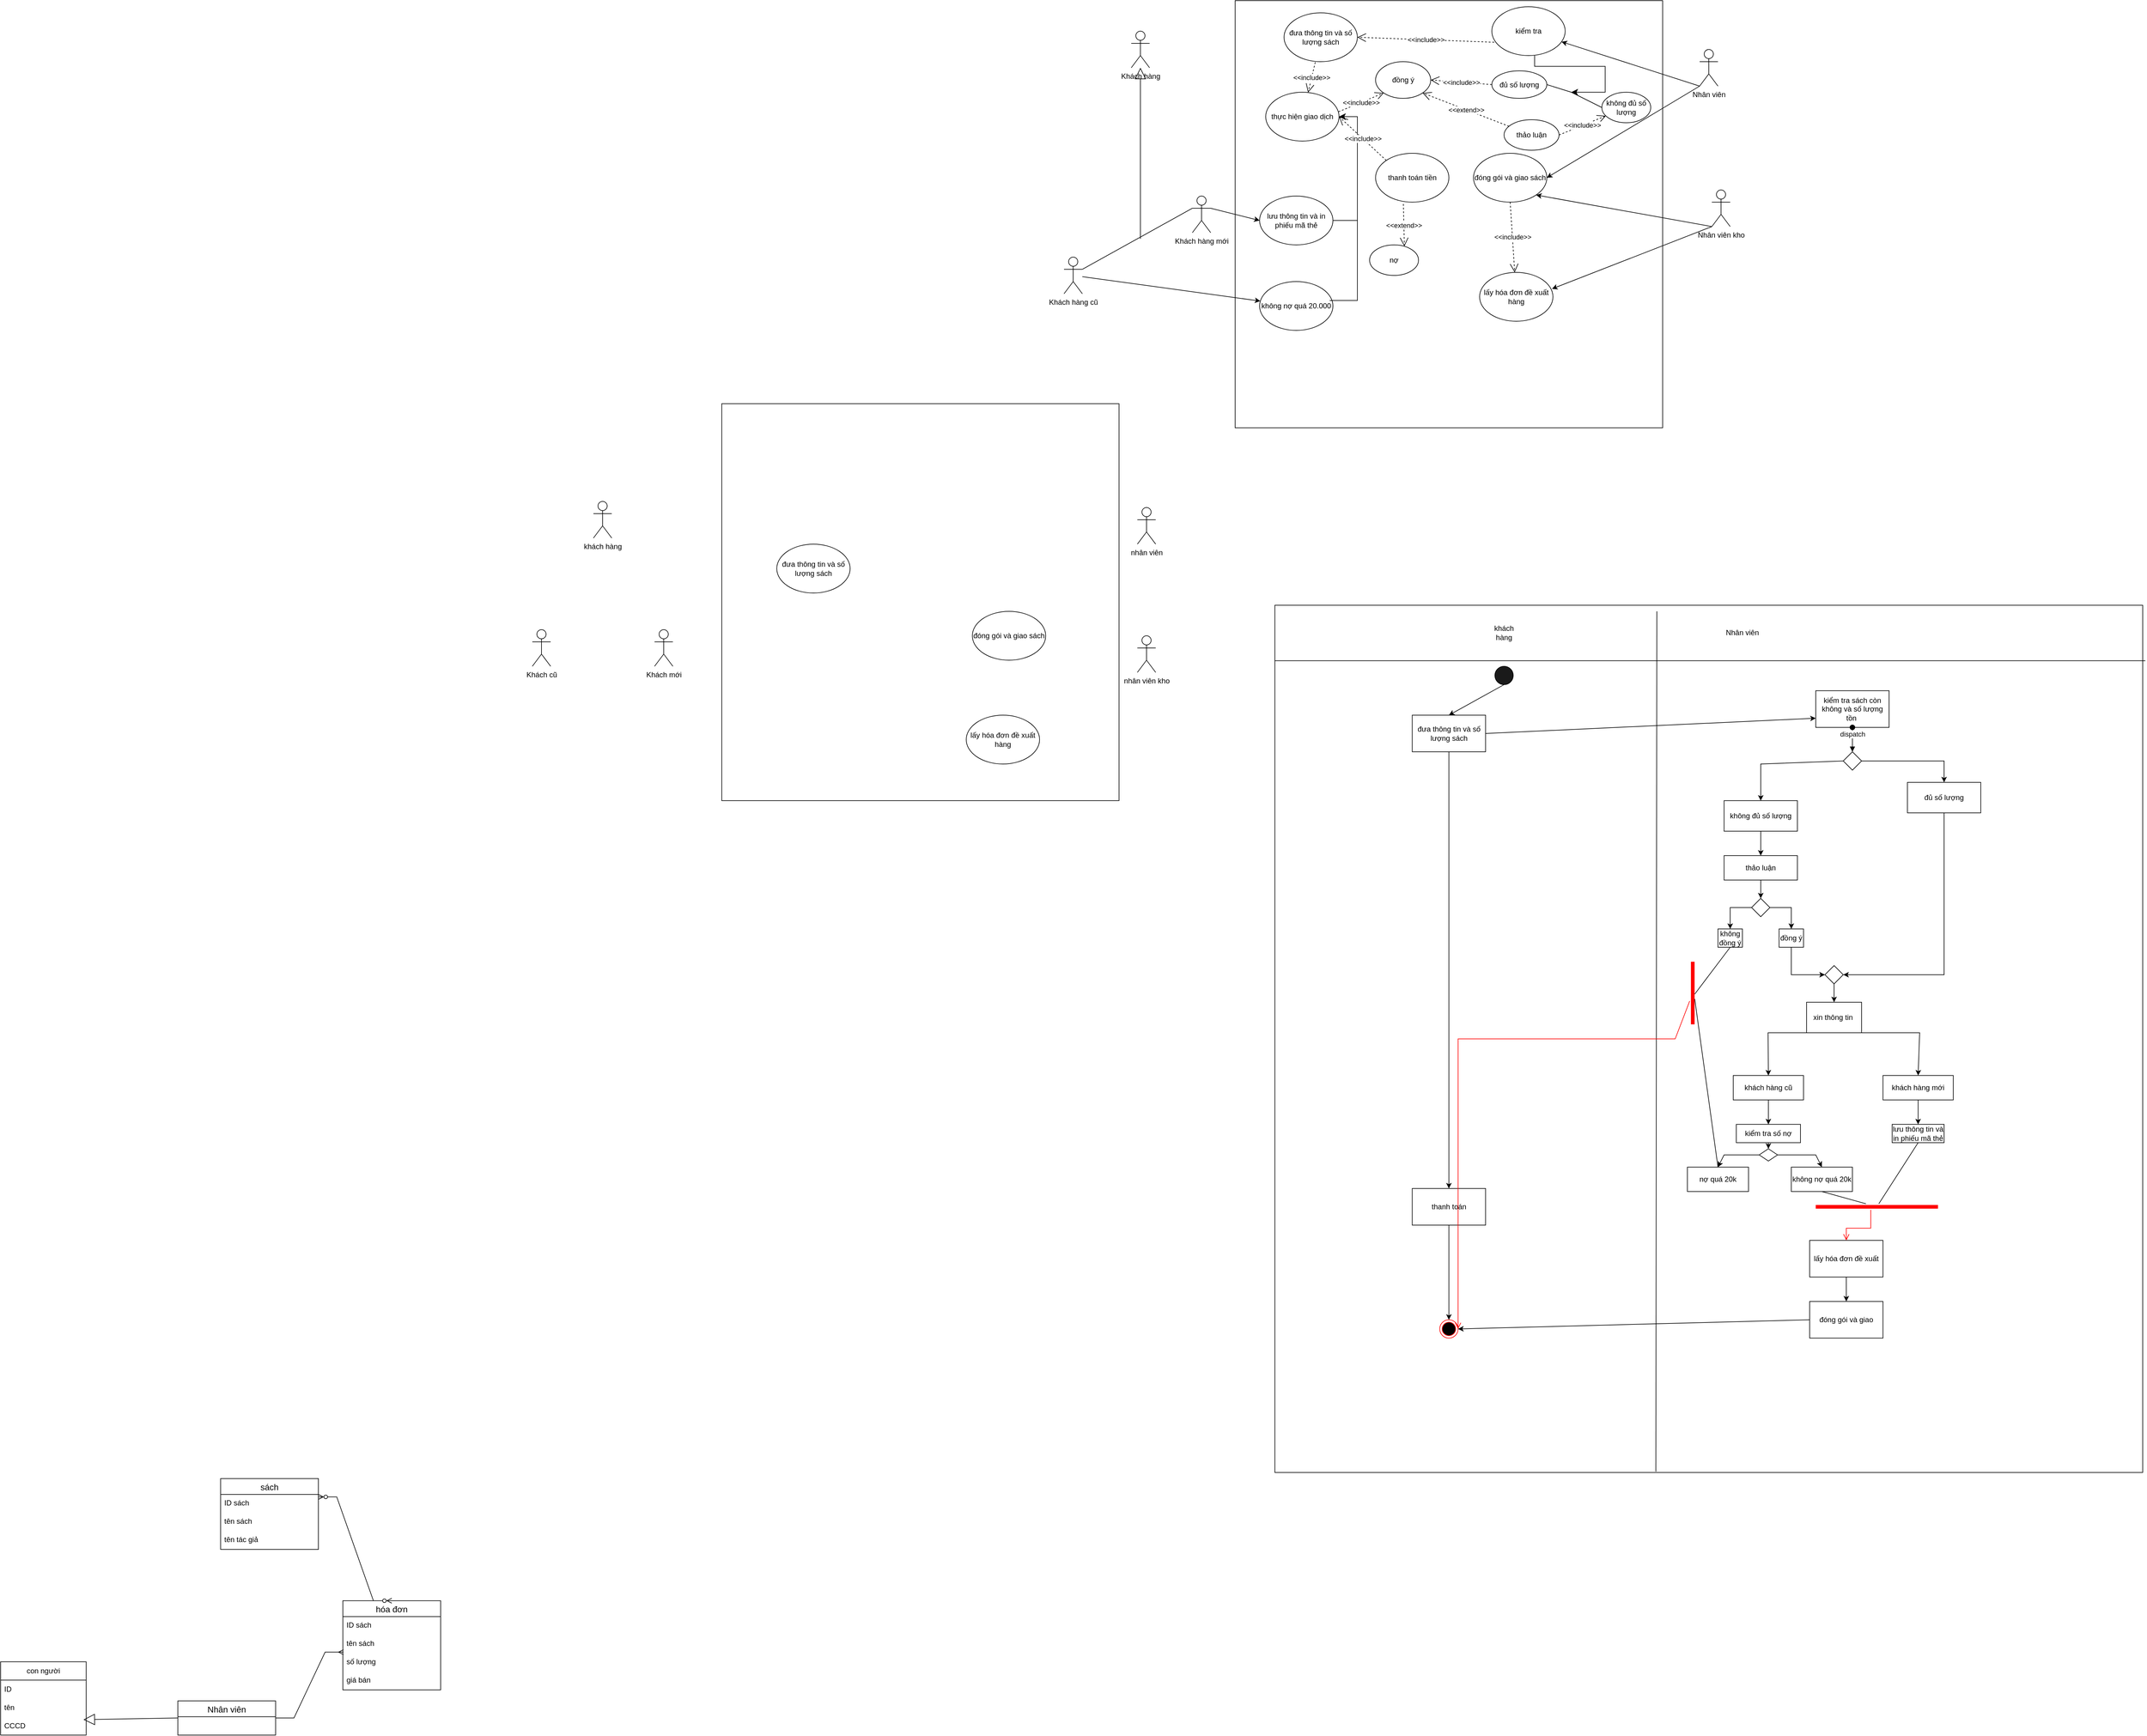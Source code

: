 <mxfile version="27.1.5">
  <diagram name="Trang-1" id="LIb_oVG3lT8wTGqV2CGo">
    <mxGraphModel dx="4526" dy="661" grid="1" gridSize="10" guides="1" tooltips="1" connect="1" arrows="1" fold="1" page="1" pageScale="1" pageWidth="3300" pageHeight="4681" background="#ffffff" math="0" shadow="0">
      <root>
        <mxCell id="0" />
        <mxCell id="1" parent="0" />
        <mxCell id="5KPzw_7P5-F7joMdAQui-58" value="" style="whiteSpace=wrap;html=1;aspect=fixed;" vertex="1" parent="1">
          <mxGeometry x="-770" y="760" width="650" height="650" as="geometry" />
        </mxCell>
        <mxCell id="5KPzw_7P5-F7joMdAQui-15" value="" style="whiteSpace=wrap;html=1;aspect=fixed;" vertex="1" parent="1">
          <mxGeometry x="70" y="100" width="699.5" height="699.5" as="geometry" />
        </mxCell>
        <mxCell id="5KPzw_7P5-F7joMdAQui-1" value="Khách hàng&lt;div&gt;&lt;br&gt;&lt;/div&gt;" style="shape=umlActor;verticalLabelPosition=bottom;verticalAlign=top;html=1;outlineConnect=0;" vertex="1" parent="1">
          <mxGeometry x="-100" y="150" width="30" height="60" as="geometry" />
        </mxCell>
        <mxCell id="5KPzw_7P5-F7joMdAQui-2" value="Nhân viên" style="shape=umlActor;verticalLabelPosition=bottom;verticalAlign=top;html=1;outlineConnect=0;" vertex="1" parent="1">
          <mxGeometry x="830" y="180" width="30" height="60" as="geometry" />
        </mxCell>
        <mxCell id="5KPzw_7P5-F7joMdAQui-3" value="Nhân viên kho" style="shape=umlActor;verticalLabelPosition=bottom;verticalAlign=top;html=1;outlineConnect=0;" vertex="1" parent="1">
          <mxGeometry x="850" y="410" width="30" height="60" as="geometry" />
        </mxCell>
        <mxCell id="5KPzw_7P5-F7joMdAQui-4" value="lấy hóa đơn đề xuất hàng" style="ellipse;whiteSpace=wrap;html=1;" vertex="1" parent="1">
          <mxGeometry x="470" y="545" width="120" height="80" as="geometry" />
        </mxCell>
        <mxCell id="5KPzw_7P5-F7joMdAQui-5" value="đóng gói và giao sách" style="ellipse;whiteSpace=wrap;html=1;" vertex="1" parent="1">
          <mxGeometry x="460" y="350" width="120" height="80" as="geometry" />
        </mxCell>
        <mxCell id="5KPzw_7P5-F7joMdAQui-6" value="đưa thông tin và số lượng sách" style="ellipse;whiteSpace=wrap;html=1;" vertex="1" parent="1">
          <mxGeometry x="150" y="120" width="120" height="80" as="geometry" />
        </mxCell>
        <mxCell id="5KPzw_7P5-F7joMdAQui-7" value="kiểm tra" style="ellipse;whiteSpace=wrap;html=1;" vertex="1" parent="1">
          <mxGeometry x="490" y="110" width="120" height="80" as="geometry" />
        </mxCell>
        <mxCell id="5KPzw_7P5-F7joMdAQui-8" value="Khách hàng cũ" style="shape=umlActor;verticalLabelPosition=bottom;verticalAlign=top;html=1;outlineConnect=0;" vertex="1" parent="1">
          <mxGeometry x="-210" y="520" width="30" height="60" as="geometry" />
        </mxCell>
        <mxCell id="5KPzw_7P5-F7joMdAQui-9" value="Khách hàng mới" style="shape=umlActor;verticalLabelPosition=bottom;verticalAlign=top;html=1;outlineConnect=0;" vertex="1" parent="1">
          <mxGeometry y="420" width="30" height="60" as="geometry" />
        </mxCell>
        <mxCell id="5KPzw_7P5-F7joMdAQui-21" value="" style="endArrow=classic;html=1;rounded=0;exitX=0;exitY=1;exitDx=0;exitDy=0;exitPerimeter=0;" edge="1" parent="1" source="5KPzw_7P5-F7joMdAQui-2" target="5KPzw_7P5-F7joMdAQui-7">
          <mxGeometry width="50" height="50" relative="1" as="geometry">
            <mxPoint x="390" y="350" as="sourcePoint" />
            <mxPoint x="440" y="300" as="targetPoint" />
          </mxGeometry>
        </mxCell>
        <mxCell id="5KPzw_7P5-F7joMdAQui-27" value="thảo luận" style="ellipse;whiteSpace=wrap;html=1;" vertex="1" parent="1">
          <mxGeometry x="510" y="295" width="90" height="50" as="geometry" />
        </mxCell>
        <mxCell id="5KPzw_7P5-F7joMdAQui-28" value="" style="endArrow=block;endSize=16;endFill=0;html=1;rounded=0;" edge="1" parent="1" target="5KPzw_7P5-F7joMdAQui-1">
          <mxGeometry x="0.005" width="160" relative="1" as="geometry">
            <mxPoint x="-85" y="490" as="sourcePoint" />
            <mxPoint x="-52.818" y="230" as="targetPoint" />
            <Array as="points" />
            <mxPoint as="offset" />
          </mxGeometry>
        </mxCell>
        <mxCell id="5KPzw_7P5-F7joMdAQui-29" value="" style="endArrow=none;html=1;rounded=0;entryX=0;entryY=0.333;entryDx=0;entryDy=0;entryPerimeter=0;exitX=1;exitY=0.333;exitDx=0;exitDy=0;exitPerimeter=0;" edge="1" parent="1" source="5KPzw_7P5-F7joMdAQui-8" target="5KPzw_7P5-F7joMdAQui-9">
          <mxGeometry width="50" height="50" relative="1" as="geometry">
            <mxPoint x="-110" y="449.5" as="sourcePoint" />
            <mxPoint x="-30" y="449.5" as="targetPoint" />
          </mxGeometry>
        </mxCell>
        <mxCell id="5KPzw_7P5-F7joMdAQui-31" value="&amp;lt;&amp;lt;include&amp;gt;&amp;gt;" style="endArrow=open;endSize=12;dashed=1;html=1;rounded=0;entryX=1;entryY=0.5;entryDx=0;entryDy=0;exitX=0.032;exitY=0.727;exitDx=0;exitDy=0;exitPerimeter=0;" edge="1" parent="1" source="5KPzw_7P5-F7joMdAQui-7" target="5KPzw_7P5-F7joMdAQui-6">
          <mxGeometry width="160" relative="1" as="geometry">
            <mxPoint x="330" y="360" as="sourcePoint" />
            <mxPoint x="490" y="360" as="targetPoint" />
          </mxGeometry>
        </mxCell>
        <mxCell id="5KPzw_7P5-F7joMdAQui-32" value="không nợ quá 20.000" style="ellipse;whiteSpace=wrap;html=1;" vertex="1" parent="1">
          <mxGeometry x="110" y="560" width="120" height="80" as="geometry" />
        </mxCell>
        <mxCell id="5KPzw_7P5-F7joMdAQui-33" value="thanh toán tiền" style="ellipse;whiteSpace=wrap;html=1;" vertex="1" parent="1">
          <mxGeometry x="299.75" y="350" width="120" height="80" as="geometry" />
        </mxCell>
        <mxCell id="5KPzw_7P5-F7joMdAQui-34" value="" style="endArrow=classic;html=1;rounded=0;entryX=0.987;entryY=0.337;entryDx=0;entryDy=0;entryPerimeter=0;exitX=0;exitY=1;exitDx=0;exitDy=0;exitPerimeter=0;" edge="1" parent="1" source="5KPzw_7P5-F7joMdAQui-3" target="5KPzw_7P5-F7joMdAQui-4">
          <mxGeometry width="50" height="50" relative="1" as="geometry">
            <mxPoint x="720" y="460" as="sourcePoint" />
            <mxPoint x="390" y="310" as="targetPoint" />
          </mxGeometry>
        </mxCell>
        <mxCell id="5KPzw_7P5-F7joMdAQui-35" value="&amp;lt;&amp;lt;include&amp;gt;&amp;gt;" style="endArrow=open;endSize=12;dashed=1;html=1;rounded=0;exitX=0.5;exitY=1;exitDx=0;exitDy=0;" edge="1" parent="1" source="5KPzw_7P5-F7joMdAQui-5" target="5KPzw_7P5-F7joMdAQui-4">
          <mxGeometry width="160" relative="1" as="geometry">
            <mxPoint x="290" y="340" as="sourcePoint" />
            <mxPoint x="450" y="340" as="targetPoint" />
          </mxGeometry>
        </mxCell>
        <mxCell id="5KPzw_7P5-F7joMdAQui-36" value="" style="endArrow=classic;html=1;rounded=0;entryX=1;entryY=0.5;entryDx=0;entryDy=0;exitX=0;exitY=1;exitDx=0;exitDy=0;exitPerimeter=0;" edge="1" parent="1" source="5KPzw_7P5-F7joMdAQui-2" target="5KPzw_7P5-F7joMdAQui-5">
          <mxGeometry width="50" height="50" relative="1" as="geometry">
            <mxPoint x="340" y="360" as="sourcePoint" />
            <mxPoint x="390" y="310" as="targetPoint" />
          </mxGeometry>
        </mxCell>
        <mxCell id="5KPzw_7P5-F7joMdAQui-37" value="" style="endArrow=classic;html=1;rounded=0;exitX=0;exitY=1;exitDx=0;exitDy=0;exitPerimeter=0;entryX=1;entryY=1;entryDx=0;entryDy=0;" edge="1" parent="1" source="5KPzw_7P5-F7joMdAQui-3" target="5KPzw_7P5-F7joMdAQui-5">
          <mxGeometry width="50" height="50" relative="1" as="geometry">
            <mxPoint x="340" y="360" as="sourcePoint" />
            <mxPoint x="390" y="310" as="targetPoint" />
          </mxGeometry>
        </mxCell>
        <mxCell id="5KPzw_7P5-F7joMdAQui-41" value="" style="endArrow=classic;html=1;rounded=0;" edge="1" parent="1" source="5KPzw_7P5-F7joMdAQui-8" target="5KPzw_7P5-F7joMdAQui-32">
          <mxGeometry width="50" height="50" relative="1" as="geometry">
            <mxPoint x="340" y="440" as="sourcePoint" />
            <mxPoint x="390" y="390" as="targetPoint" />
          </mxGeometry>
        </mxCell>
        <mxCell id="5KPzw_7P5-F7joMdAQui-42" value="lưu thông tin và in phiếu mã thẻ" style="ellipse;whiteSpace=wrap;html=1;" vertex="1" parent="1">
          <mxGeometry x="110" y="420" width="120" height="80" as="geometry" />
        </mxCell>
        <mxCell id="5KPzw_7P5-F7joMdAQui-43" value="" style="endArrow=classic;html=1;rounded=0;exitX=1;exitY=0.333;exitDx=0;exitDy=0;exitPerimeter=0;entryX=0;entryY=0.5;entryDx=0;entryDy=0;" edge="1" parent="1" source="5KPzw_7P5-F7joMdAQui-9" target="5KPzw_7P5-F7joMdAQui-42">
          <mxGeometry width="50" height="50" relative="1" as="geometry">
            <mxPoint x="340" y="440" as="sourcePoint" />
            <mxPoint x="390" y="390" as="targetPoint" />
          </mxGeometry>
        </mxCell>
        <mxCell id="5KPzw_7P5-F7joMdAQui-44" value="thực hiện giao dịch" style="ellipse;whiteSpace=wrap;html=1;" vertex="1" parent="1">
          <mxGeometry x="120" y="250" width="120" height="80" as="geometry" />
        </mxCell>
        <mxCell id="5KPzw_7P5-F7joMdAQui-47" value="" style="edgeStyle=segmentEdgeStyle;endArrow=classic;html=1;curved=0;rounded=0;endSize=8;startSize=8;sourcePerimeterSpacing=0;targetPerimeterSpacing=0;entryX=1;entryY=0.5;entryDx=0;entryDy=0;exitX=0.956;exitY=0.388;exitDx=0;exitDy=0;exitPerimeter=0;" edge="1" parent="1" source="5KPzw_7P5-F7joMdAQui-32" target="5KPzw_7P5-F7joMdAQui-44">
          <mxGeometry width="100" relative="1" as="geometry">
            <mxPoint x="320" y="240" as="sourcePoint" />
            <mxPoint x="420" y="280" as="targetPoint" />
            <Array as="points">
              <mxPoint x="270" y="591" />
              <mxPoint x="270" y="290" />
            </Array>
          </mxGeometry>
        </mxCell>
        <mxCell id="5KPzw_7P5-F7joMdAQui-48" value="" style="endArrow=none;html=1;rounded=0;exitX=1;exitY=0.5;exitDx=0;exitDy=0;" edge="1" parent="1" source="5KPzw_7P5-F7joMdAQui-42">
          <mxGeometry width="50" height="50" relative="1" as="geometry">
            <mxPoint x="340" y="480" as="sourcePoint" />
            <mxPoint x="270" y="460" as="targetPoint" />
          </mxGeometry>
        </mxCell>
        <mxCell id="5KPzw_7P5-F7joMdAQui-49" value="&amp;lt;&amp;lt;include&amp;gt;&amp;gt;" style="endArrow=open;endSize=12;dashed=1;html=1;rounded=0;exitX=0.426;exitY=1.011;exitDx=0;exitDy=0;exitPerimeter=0;" edge="1" parent="1" source="5KPzw_7P5-F7joMdAQui-6" target="5KPzw_7P5-F7joMdAQui-44">
          <mxGeometry width="160" relative="1" as="geometry">
            <mxPoint x="290" y="340" as="sourcePoint" />
            <mxPoint x="450" y="340" as="targetPoint" />
          </mxGeometry>
        </mxCell>
        <mxCell id="5KPzw_7P5-F7joMdAQui-50" value="&amp;lt;&amp;lt;include&amp;gt;&amp;gt;" style="endArrow=open;endSize=12;dashed=1;html=1;rounded=0;exitX=0;exitY=0;exitDx=0;exitDy=0;entryX=1;entryY=0.5;entryDx=0;entryDy=0;" edge="1" parent="1" source="5KPzw_7P5-F7joMdAQui-33" target="5KPzw_7P5-F7joMdAQui-44">
          <mxGeometry width="160" relative="1" as="geometry">
            <mxPoint x="290" y="340" as="sourcePoint" />
            <mxPoint x="450" y="340" as="targetPoint" />
          </mxGeometry>
        </mxCell>
        <mxCell id="5KPzw_7P5-F7joMdAQui-52" value="khách hàng&lt;div&gt;&lt;br&gt;&lt;/div&gt;" style="shape=umlActor;verticalLabelPosition=bottom;verticalAlign=top;html=1;" vertex="1" parent="1">
          <mxGeometry x="-980" y="920" width="30" height="60" as="geometry" />
        </mxCell>
        <mxCell id="5KPzw_7P5-F7joMdAQui-53" value="Khách cũ" style="shape=umlActor;verticalLabelPosition=bottom;verticalAlign=top;html=1;" vertex="1" parent="1">
          <mxGeometry x="-1080" y="1130" width="30" height="60" as="geometry" />
        </mxCell>
        <mxCell id="5KPzw_7P5-F7joMdAQui-54" value="Khách mới" style="shape=umlActor;verticalLabelPosition=bottom;verticalAlign=top;html=1;" vertex="1" parent="1">
          <mxGeometry x="-880" y="1130" width="30" height="60" as="geometry" />
        </mxCell>
        <mxCell id="5KPzw_7P5-F7joMdAQui-56" value="nhân viên&lt;div&gt;&lt;br&gt;&lt;/div&gt;" style="shape=umlActor;verticalLabelPosition=bottom;verticalAlign=top;html=1;" vertex="1" parent="1">
          <mxGeometry x="-90" y="930" width="30" height="60" as="geometry" />
        </mxCell>
        <mxCell id="5KPzw_7P5-F7joMdAQui-57" value="nhân viên kho" style="shape=umlActor;verticalLabelPosition=bottom;verticalAlign=top;html=1;" vertex="1" parent="1">
          <mxGeometry x="-90" y="1140" width="30" height="60" as="geometry" />
        </mxCell>
        <mxCell id="5KPzw_7P5-F7joMdAQui-59" value="lấy hóa đơn đề xuất hàng" style="ellipse;whiteSpace=wrap;html=1;" vertex="1" parent="1">
          <mxGeometry x="-370" y="1270" width="120" height="80" as="geometry" />
        </mxCell>
        <mxCell id="5KPzw_7P5-F7joMdAQui-60" value="đóng gói và giao sách" style="ellipse;whiteSpace=wrap;html=1;" vertex="1" parent="1">
          <mxGeometry x="-360" y="1100" width="120" height="80" as="geometry" />
        </mxCell>
        <mxCell id="5KPzw_7P5-F7joMdAQui-61" value="đưa thông tin và số lượng sách" style="ellipse;whiteSpace=wrap;html=1;" vertex="1" parent="1">
          <mxGeometry x="-680" y="990" width="120" height="80" as="geometry" />
        </mxCell>
        <mxCell id="5KPzw_7P5-F7joMdAQui-62" value="nợ" style="ellipse;whiteSpace=wrap;html=1;" vertex="1" parent="1">
          <mxGeometry x="290" y="500" width="80" height="50" as="geometry" />
        </mxCell>
        <mxCell id="5KPzw_7P5-F7joMdAQui-63" value="&amp;lt;&amp;lt;extend&amp;gt;&amp;gt;" style="endArrow=open;endSize=12;dashed=1;html=1;rounded=0;entryX=0.711;entryY=0.046;entryDx=0;entryDy=0;entryPerimeter=0;exitX=0.379;exitY=1.038;exitDx=0;exitDy=0;exitPerimeter=0;" edge="1" parent="1" source="5KPzw_7P5-F7joMdAQui-33" target="5KPzw_7P5-F7joMdAQui-62">
          <mxGeometry width="160" relative="1" as="geometry">
            <mxPoint x="210" y="470" as="sourcePoint" />
            <mxPoint x="370" y="470" as="targetPoint" />
          </mxGeometry>
        </mxCell>
        <mxCell id="5KPzw_7P5-F7joMdAQui-64" value="không đủ số lượng" style="ellipse;whiteSpace=wrap;html=1;" vertex="1" parent="1">
          <mxGeometry x="670" y="250" width="80" height="50" as="geometry" />
        </mxCell>
        <mxCell id="5KPzw_7P5-F7joMdAQui-65" value="&amp;lt;&amp;lt;include&amp;gt;&amp;gt;" style="endArrow=open;endSize=12;dashed=1;html=1;rounded=0;exitX=1;exitY=0.5;exitDx=0;exitDy=0;" edge="1" parent="1" source="5KPzw_7P5-F7joMdAQui-27" target="5KPzw_7P5-F7joMdAQui-64">
          <mxGeometry width="160" relative="1" as="geometry">
            <mxPoint x="210" y="320" as="sourcePoint" />
            <mxPoint x="370" y="320" as="targetPoint" />
          </mxGeometry>
        </mxCell>
        <mxCell id="5KPzw_7P5-F7joMdAQui-66" value="đủ số lượng" style="ellipse;whiteSpace=wrap;html=1;" vertex="1" parent="1">
          <mxGeometry x="490" y="215" width="90" height="45" as="geometry" />
        </mxCell>
        <mxCell id="5KPzw_7P5-F7joMdAQui-68" value="&amp;lt;&amp;lt;extend&amp;gt;&amp;gt;" style="endArrow=open;endSize=12;dashed=1;html=1;rounded=0;entryX=1;entryY=1;entryDx=0;entryDy=0;" edge="1" parent="1" source="5KPzw_7P5-F7joMdAQui-27" target="5KPzw_7P5-F7joMdAQui-69">
          <mxGeometry width="160" relative="1" as="geometry">
            <mxPoint x="370" y="270" as="sourcePoint" />
            <mxPoint x="365" y="260" as="targetPoint" />
          </mxGeometry>
        </mxCell>
        <mxCell id="5KPzw_7P5-F7joMdAQui-69" value="đồng ý" style="ellipse;whiteSpace=wrap;html=1;" vertex="1" parent="1">
          <mxGeometry x="299.75" y="200" width="90.25" height="60" as="geometry" />
        </mxCell>
        <mxCell id="5KPzw_7P5-F7joMdAQui-70" value="&amp;lt;&amp;lt;include&amp;gt;&amp;gt;" style="endArrow=open;endSize=12;dashed=1;html=1;rounded=0;exitX=0.993;exitY=0.4;exitDx=0;exitDy=0;entryX=0;entryY=1;entryDx=0;entryDy=0;exitPerimeter=0;" edge="1" parent="1" source="5KPzw_7P5-F7joMdAQui-44" target="5KPzw_7P5-F7joMdAQui-69">
          <mxGeometry width="160" relative="1" as="geometry">
            <mxPoint x="370" y="370" as="sourcePoint" />
            <mxPoint x="530" y="370" as="targetPoint" />
          </mxGeometry>
        </mxCell>
        <mxCell id="5KPzw_7P5-F7joMdAQui-71" value="&amp;lt;&amp;lt;include&amp;gt;&amp;gt;" style="endArrow=open;endSize=12;dashed=1;html=1;rounded=0;exitX=0;exitY=0.5;exitDx=0;exitDy=0;entryX=1;entryY=0.5;entryDx=0;entryDy=0;" edge="1" parent="1" source="5KPzw_7P5-F7joMdAQui-66" target="5KPzw_7P5-F7joMdAQui-69">
          <mxGeometry width="160" relative="1" as="geometry">
            <mxPoint x="370" y="320" as="sourcePoint" />
            <mxPoint x="530" y="320" as="targetPoint" />
          </mxGeometry>
        </mxCell>
        <mxCell id="5KPzw_7P5-F7joMdAQui-72" value="" style="edgeStyle=segmentEdgeStyle;endArrow=classic;html=1;curved=0;rounded=0;endSize=8;startSize=8;sourcePerimeterSpacing=0;targetPerimeterSpacing=0;exitX=0.613;exitY=1.03;exitDx=0;exitDy=0;exitPerimeter=0;" edge="1" parent="1">
          <mxGeometry width="100" relative="1" as="geometry">
            <mxPoint x="560.0" y="190.0" as="sourcePoint" />
            <mxPoint x="620" y="250" as="targetPoint" />
            <Array as="points">
              <mxPoint x="560.44" y="207.6" />
              <mxPoint x="675.44" y="207.6" />
            </Array>
          </mxGeometry>
        </mxCell>
        <mxCell id="5KPzw_7P5-F7joMdAQui-73" value="" style="endArrow=none;html=1;rounded=0;entryX=0;entryY=0.5;entryDx=0;entryDy=0;exitX=1;exitY=0.5;exitDx=0;exitDy=0;" edge="1" parent="1" source="5KPzw_7P5-F7joMdAQui-66" target="5KPzw_7P5-F7joMdAQui-64">
          <mxGeometry width="50" height="50" relative="1" as="geometry">
            <mxPoint x="420" y="370" as="sourcePoint" />
            <mxPoint x="470" y="320" as="targetPoint" />
            <Array as="points">
              <mxPoint x="620" y="250" />
            </Array>
          </mxGeometry>
        </mxCell>
        <mxCell id="5KPzw_7P5-F7joMdAQui-75" value="" style="whiteSpace=wrap;html=1;aspect=fixed;" vertex="1" parent="1">
          <mxGeometry x="135" y="1090" width="1420" height="1420" as="geometry" />
        </mxCell>
        <mxCell id="5KPzw_7P5-F7joMdAQui-76" value="" style="endArrow=none;html=1;rounded=0;entryX=1.003;entryY=0.064;entryDx=0;entryDy=0;entryPerimeter=0;exitX=0;exitY=0.064;exitDx=0;exitDy=0;exitPerimeter=0;" edge="1" parent="1" source="5KPzw_7P5-F7joMdAQui-75" target="5KPzw_7P5-F7joMdAQui-75">
          <mxGeometry width="50" height="50" relative="1" as="geometry">
            <mxPoint x="620" y="1450" as="sourcePoint" />
            <mxPoint x="670" y="1400" as="targetPoint" />
          </mxGeometry>
        </mxCell>
        <mxCell id="5KPzw_7P5-F7joMdAQui-77" value="" style="endArrow=none;html=1;rounded=0;entryX=0.5;entryY=0;entryDx=0;entryDy=0;exitX=0.439;exitY=0.999;exitDx=0;exitDy=0;exitPerimeter=0;" edge="1" parent="1" source="5KPzw_7P5-F7joMdAQui-75">
          <mxGeometry width="50" height="50" relative="1" as="geometry">
            <mxPoint x="760" y="2220" as="sourcePoint" />
            <mxPoint x="760" y="1100" as="targetPoint" />
          </mxGeometry>
        </mxCell>
        <mxCell id="5KPzw_7P5-F7joMdAQui-78" value="khách hàng" style="text;html=1;align=center;verticalAlign=middle;whiteSpace=wrap;rounded=0;" vertex="1" parent="1">
          <mxGeometry x="480" y="1120" width="60" height="30" as="geometry" />
        </mxCell>
        <mxCell id="5KPzw_7P5-F7joMdAQui-79" value="Nhân viên" style="text;html=1;align=center;verticalAlign=middle;whiteSpace=wrap;rounded=0;" vertex="1" parent="1">
          <mxGeometry x="870" y="1120" width="60" height="30" as="geometry" />
        </mxCell>
        <mxCell id="5KPzw_7P5-F7joMdAQui-80" value="" style="ellipse;whiteSpace=wrap;html=1;aspect=fixed;fillColor=#1A1A1A;" vertex="1" parent="1">
          <mxGeometry x="495" y="1190" width="30" height="30" as="geometry" />
        </mxCell>
        <mxCell id="5KPzw_7P5-F7joMdAQui-81" value="đưa thông tin và số lượng sách" style="rounded=0;whiteSpace=wrap;html=1;" vertex="1" parent="1">
          <mxGeometry x="359.75" y="1270" width="120" height="60" as="geometry" />
        </mxCell>
        <mxCell id="5KPzw_7P5-F7joMdAQui-82" value="" style="endArrow=classic;html=1;rounded=0;exitX=0.5;exitY=1;exitDx=0;exitDy=0;entryX=0.5;entryY=0;entryDx=0;entryDy=0;" edge="1" parent="1" source="5KPzw_7P5-F7joMdAQui-80" target="5KPzw_7P5-F7joMdAQui-81">
          <mxGeometry width="50" height="50" relative="1" as="geometry">
            <mxPoint x="550" y="1390" as="sourcePoint" />
            <mxPoint x="600" y="1340" as="targetPoint" />
          </mxGeometry>
        </mxCell>
        <mxCell id="5KPzw_7P5-F7joMdAQui-83" value="kiểm tra sách còn không và số lượng tồn&amp;nbsp;" style="rounded=0;whiteSpace=wrap;html=1;" vertex="1" parent="1">
          <mxGeometry x="1020" y="1230" width="120" height="60" as="geometry" />
        </mxCell>
        <mxCell id="5KPzw_7P5-F7joMdAQui-84" value="không đủ số lượng" style="rounded=0;whiteSpace=wrap;html=1;" vertex="1" parent="1">
          <mxGeometry x="870" y="1410" width="120" height="50" as="geometry" />
        </mxCell>
        <mxCell id="5KPzw_7P5-F7joMdAQui-86" value="dispatch" style="html=1;verticalAlign=bottom;startArrow=oval;endArrow=block;startSize=8;curved=0;rounded=0;exitX=0.5;exitY=1;exitDx=0;exitDy=0;entryX=0.5;entryY=0;entryDx=0;entryDy=0;" edge="1" target="5KPzw_7P5-F7joMdAQui-87" parent="1" source="5KPzw_7P5-F7joMdAQui-83">
          <mxGeometry relative="1" as="geometry">
            <mxPoint x="850" y="1345" as="sourcePoint" />
            <mxPoint x="910" y="1365.0" as="targetPoint" />
          </mxGeometry>
        </mxCell>
        <mxCell id="5KPzw_7P5-F7joMdAQui-87" value="" style="rhombus;whiteSpace=wrap;html=1;" vertex="1" parent="1">
          <mxGeometry x="1065" y="1330" width="30" height="30" as="geometry" />
        </mxCell>
        <mxCell id="5KPzw_7P5-F7joMdAQui-88" value="" style="endArrow=classic;html=1;rounded=0;exitX=0;exitY=0.5;exitDx=0;exitDy=0;" edge="1" parent="1" source="5KPzw_7P5-F7joMdAQui-87" target="5KPzw_7P5-F7joMdAQui-84">
          <mxGeometry width="50" height="50" relative="1" as="geometry">
            <mxPoint x="700" y="1460" as="sourcePoint" />
            <mxPoint x="750" y="1410" as="targetPoint" />
            <Array as="points">
              <mxPoint x="930" y="1350" />
            </Array>
          </mxGeometry>
        </mxCell>
        <mxCell id="5KPzw_7P5-F7joMdAQui-89" value="thảo luận" style="rounded=0;whiteSpace=wrap;html=1;" vertex="1" parent="1">
          <mxGeometry x="870" y="1500" width="120" height="40" as="geometry" />
        </mxCell>
        <mxCell id="5KPzw_7P5-F7joMdAQui-90" value="" style="endArrow=classic;html=1;rounded=0;exitX=0.5;exitY=1;exitDx=0;exitDy=0;entryX=0.5;entryY=0;entryDx=0;entryDy=0;" edge="1" parent="1" source="5KPzw_7P5-F7joMdAQui-84" target="5KPzw_7P5-F7joMdAQui-89">
          <mxGeometry width="50" height="50" relative="1" as="geometry">
            <mxPoint x="880" y="1550" as="sourcePoint" />
            <mxPoint x="930" y="1500" as="targetPoint" />
          </mxGeometry>
        </mxCell>
        <mxCell id="5KPzw_7P5-F7joMdAQui-91" value="đủ số lượng" style="rounded=0;whiteSpace=wrap;html=1;" vertex="1" parent="1">
          <mxGeometry x="1170" y="1380" width="120" height="50" as="geometry" />
        </mxCell>
        <mxCell id="5KPzw_7P5-F7joMdAQui-92" value="" style="endArrow=classic;html=1;rounded=0;exitX=1;exitY=0.5;exitDx=0;exitDy=0;entryX=0.5;entryY=0;entryDx=0;entryDy=0;" edge="1" parent="1" source="5KPzw_7P5-F7joMdAQui-87" target="5KPzw_7P5-F7joMdAQui-91">
          <mxGeometry width="50" height="50" relative="1" as="geometry">
            <mxPoint x="880" y="1490" as="sourcePoint" />
            <mxPoint x="930" y="1440" as="targetPoint" />
            <Array as="points">
              <mxPoint x="1230" y="1345" />
            </Array>
          </mxGeometry>
        </mxCell>
        <mxCell id="5KPzw_7P5-F7joMdAQui-94" value="" style="rhombus;whiteSpace=wrap;html=1;" vertex="1" parent="1">
          <mxGeometry x="915" y="1570" width="30" height="30" as="geometry" />
        </mxCell>
        <mxCell id="5KPzw_7P5-F7joMdAQui-95" value="" style="endArrow=classic;html=1;rounded=0;exitX=0.5;exitY=1;exitDx=0;exitDy=0;entryX=0.5;entryY=0;entryDx=0;entryDy=0;" edge="1" parent="1" source="5KPzw_7P5-F7joMdAQui-89" target="5KPzw_7P5-F7joMdAQui-94">
          <mxGeometry width="50" height="50" relative="1" as="geometry">
            <mxPoint x="880" y="1660" as="sourcePoint" />
            <mxPoint x="930" y="1610" as="targetPoint" />
          </mxGeometry>
        </mxCell>
        <mxCell id="5KPzw_7P5-F7joMdAQui-96" value="không đồng ý" style="rounded=0;whiteSpace=wrap;html=1;" vertex="1" parent="1">
          <mxGeometry x="860" y="1620" width="40" height="30" as="geometry" />
        </mxCell>
        <mxCell id="5KPzw_7P5-F7joMdAQui-97" value="đồng ý" style="rounded=0;whiteSpace=wrap;html=1;" vertex="1" parent="1">
          <mxGeometry x="960" y="1620" width="40" height="30" as="geometry" />
        </mxCell>
        <mxCell id="5KPzw_7P5-F7joMdAQui-98" value="" style="endArrow=classic;html=1;rounded=0;exitX=1;exitY=0.5;exitDx=0;exitDy=0;entryX=0.5;entryY=0;entryDx=0;entryDy=0;" edge="1" parent="1" source="5KPzw_7P5-F7joMdAQui-94" target="5KPzw_7P5-F7joMdAQui-97">
          <mxGeometry width="50" height="50" relative="1" as="geometry">
            <mxPoint x="880" y="1720" as="sourcePoint" />
            <mxPoint x="930" y="1670" as="targetPoint" />
            <Array as="points">
              <mxPoint x="980" y="1585" />
            </Array>
          </mxGeometry>
        </mxCell>
        <mxCell id="5KPzw_7P5-F7joMdAQui-99" value="" style="endArrow=classic;html=1;rounded=0;exitX=0;exitY=0.5;exitDx=0;exitDy=0;entryX=0.5;entryY=0;entryDx=0;entryDy=0;" edge="1" parent="1" source="5KPzw_7P5-F7joMdAQui-94" target="5KPzw_7P5-F7joMdAQui-96">
          <mxGeometry width="50" height="50" relative="1" as="geometry">
            <mxPoint x="880" y="1720" as="sourcePoint" />
            <mxPoint x="930" y="1670" as="targetPoint" />
            <Array as="points">
              <mxPoint x="880" y="1585" />
            </Array>
          </mxGeometry>
        </mxCell>
        <mxCell id="5KPzw_7P5-F7joMdAQui-100" value="" style="rhombus;whiteSpace=wrap;html=1;" vertex="1" parent="1">
          <mxGeometry x="1035" y="1680" width="30" height="30" as="geometry" />
        </mxCell>
        <mxCell id="5KPzw_7P5-F7joMdAQui-101" value="" style="endArrow=classic;html=1;rounded=0;entryX=1;entryY=0.5;entryDx=0;entryDy=0;exitX=0.5;exitY=1;exitDx=0;exitDy=0;" edge="1" parent="1" source="5KPzw_7P5-F7joMdAQui-91" target="5KPzw_7P5-F7joMdAQui-100">
          <mxGeometry width="50" height="50" relative="1" as="geometry">
            <mxPoint x="900" y="1690" as="sourcePoint" />
            <mxPoint x="950" y="1640" as="targetPoint" />
            <Array as="points">
              <mxPoint x="1230" y="1695" />
            </Array>
          </mxGeometry>
        </mxCell>
        <mxCell id="5KPzw_7P5-F7joMdAQui-102" value="" style="endArrow=classic;html=1;rounded=0;entryX=0;entryY=0.5;entryDx=0;entryDy=0;exitX=0.5;exitY=1;exitDx=0;exitDy=0;" edge="1" parent="1" source="5KPzw_7P5-F7joMdAQui-97" target="5KPzw_7P5-F7joMdAQui-100">
          <mxGeometry width="50" height="50" relative="1" as="geometry">
            <mxPoint x="900" y="1850" as="sourcePoint" />
            <mxPoint x="950" y="1800" as="targetPoint" />
            <Array as="points">
              <mxPoint x="980" y="1695" />
            </Array>
          </mxGeometry>
        </mxCell>
        <mxCell id="5KPzw_7P5-F7joMdAQui-105" value="xin thông tin&amp;nbsp;" style="rounded=0;whiteSpace=wrap;html=1;" vertex="1" parent="1">
          <mxGeometry x="1005" y="1740" width="90" height="50" as="geometry" />
        </mxCell>
        <mxCell id="5KPzw_7P5-F7joMdAQui-106" value="" style="endArrow=classic;html=1;rounded=0;entryX=0.5;entryY=0;entryDx=0;entryDy=0;exitX=0.5;exitY=1;exitDx=0;exitDy=0;" edge="1" parent="1" source="5KPzw_7P5-F7joMdAQui-100" target="5KPzw_7P5-F7joMdAQui-105">
          <mxGeometry width="50" height="50" relative="1" as="geometry">
            <mxPoint x="980" y="1750" as="sourcePoint" />
            <mxPoint x="1030" y="1700" as="targetPoint" />
          </mxGeometry>
        </mxCell>
        <mxCell id="5KPzw_7P5-F7joMdAQui-107" value="" style="endArrow=classic;html=1;rounded=0;exitX=1;exitY=0.5;exitDx=0;exitDy=0;entryX=0;entryY=0.75;entryDx=0;entryDy=0;" edge="1" parent="1" source="5KPzw_7P5-F7joMdAQui-81" target="5KPzw_7P5-F7joMdAQui-83">
          <mxGeometry width="50" height="50" relative="1" as="geometry">
            <mxPoint x="820" y="1460" as="sourcePoint" />
            <mxPoint x="870" y="1410" as="targetPoint" />
          </mxGeometry>
        </mxCell>
        <mxCell id="5KPzw_7P5-F7joMdAQui-112" value="" style="endArrow=classic;html=1;rounded=0;exitX=0.5;exitY=1;exitDx=0;exitDy=0;entryX=0.5;entryY=0;entryDx=0;entryDy=0;" edge="1" parent="1" source="5KPzw_7P5-F7joMdAQui-105" target="5KPzw_7P5-F7joMdAQui-113">
          <mxGeometry width="50" height="50" relative="1" as="geometry">
            <mxPoint x="820" y="1940" as="sourcePoint" />
            <mxPoint x="960" y="1840" as="targetPoint" />
            <Array as="points">
              <mxPoint x="942" y="1790" />
            </Array>
          </mxGeometry>
        </mxCell>
        <mxCell id="5KPzw_7P5-F7joMdAQui-113" value="khách hàng cũ" style="rounded=0;whiteSpace=wrap;html=1;" vertex="1" parent="1">
          <mxGeometry x="885" y="1860" width="115" height="40" as="geometry" />
        </mxCell>
        <mxCell id="5KPzw_7P5-F7joMdAQui-114" value="khách hàng mới" style="rounded=0;whiteSpace=wrap;html=1;" vertex="1" parent="1">
          <mxGeometry x="1130" y="1860" width="115" height="40" as="geometry" />
        </mxCell>
        <mxCell id="5KPzw_7P5-F7joMdAQui-115" value="" style="endArrow=classic;html=1;rounded=0;exitX=0.5;exitY=1;exitDx=0;exitDy=0;entryX=0.5;entryY=0;entryDx=0;entryDy=0;" edge="1" parent="1" source="5KPzw_7P5-F7joMdAQui-105" target="5KPzw_7P5-F7joMdAQui-114">
          <mxGeometry width="50" height="50" relative="1" as="geometry">
            <mxPoint x="820" y="1900" as="sourcePoint" />
            <mxPoint x="870" y="1850" as="targetPoint" />
            <Array as="points">
              <mxPoint x="1190" y="1790" />
            </Array>
          </mxGeometry>
        </mxCell>
        <mxCell id="5KPzw_7P5-F7joMdAQui-116" value="kiểm tra số nợ" style="rounded=0;whiteSpace=wrap;html=1;" vertex="1" parent="1">
          <mxGeometry x="890" y="1940" width="105" height="30" as="geometry" />
        </mxCell>
        <mxCell id="5KPzw_7P5-F7joMdAQui-117" value="" style="endArrow=classic;html=1;rounded=0;exitX=0.5;exitY=1;exitDx=0;exitDy=0;entryX=0.5;entryY=0;entryDx=0;entryDy=0;" edge="1" parent="1" source="5KPzw_7P5-F7joMdAQui-113" target="5KPzw_7P5-F7joMdAQui-116">
          <mxGeometry width="50" height="50" relative="1" as="geometry">
            <mxPoint x="820" y="2050" as="sourcePoint" />
            <mxPoint x="870" y="2000" as="targetPoint" />
          </mxGeometry>
        </mxCell>
        <mxCell id="5KPzw_7P5-F7joMdAQui-120" value="nợ quá 20k" style="rounded=0;whiteSpace=wrap;html=1;" vertex="1" parent="1">
          <mxGeometry x="810" y="2010" width="100" height="40" as="geometry" />
        </mxCell>
        <mxCell id="5KPzw_7P5-F7joMdAQui-121" value="không nợ quá 20k" style="rounded=0;whiteSpace=wrap;html=1;" vertex="1" parent="1">
          <mxGeometry x="980" y="2010" width="100" height="40" as="geometry" />
        </mxCell>
        <mxCell id="5KPzw_7P5-F7joMdAQui-122" value="" style="rhombus;whiteSpace=wrap;html=1;" vertex="1" parent="1">
          <mxGeometry x="927.5" y="1980" width="30" height="20" as="geometry" />
        </mxCell>
        <mxCell id="5KPzw_7P5-F7joMdAQui-123" value="" style="endArrow=classic;html=1;rounded=0;exitX=0;exitY=0.5;exitDx=0;exitDy=0;entryX=0.5;entryY=0;entryDx=0;entryDy=0;" edge="1" parent="1" source="5KPzw_7P5-F7joMdAQui-122" target="5KPzw_7P5-F7joMdAQui-120">
          <mxGeometry width="50" height="50" relative="1" as="geometry">
            <mxPoint x="820" y="2090" as="sourcePoint" />
            <mxPoint x="870" y="2040" as="targetPoint" />
            <Array as="points">
              <mxPoint x="870" y="1990" />
            </Array>
          </mxGeometry>
        </mxCell>
        <mxCell id="5KPzw_7P5-F7joMdAQui-124" value="" style="endArrow=classic;html=1;rounded=0;exitX=1;exitY=0.5;exitDx=0;exitDy=0;entryX=0.5;entryY=0;entryDx=0;entryDy=0;" edge="1" parent="1" source="5KPzw_7P5-F7joMdAQui-122" target="5KPzw_7P5-F7joMdAQui-121">
          <mxGeometry width="50" height="50" relative="1" as="geometry">
            <mxPoint x="820" y="2090" as="sourcePoint" />
            <mxPoint x="870" y="2040" as="targetPoint" />
            <Array as="points">
              <mxPoint x="1020" y="1990" />
            </Array>
          </mxGeometry>
        </mxCell>
        <mxCell id="5KPzw_7P5-F7joMdAQui-125" value="" style="endArrow=classic;html=1;rounded=0;exitX=0.5;exitY=1;exitDx=0;exitDy=0;entryX=0.5;entryY=0;entryDx=0;entryDy=0;" edge="1" parent="1" source="5KPzw_7P5-F7joMdAQui-116" target="5KPzw_7P5-F7joMdAQui-122">
          <mxGeometry width="50" height="50" relative="1" as="geometry">
            <mxPoint x="820" y="2090" as="sourcePoint" />
            <mxPoint x="942" y="1990" as="targetPoint" />
          </mxGeometry>
        </mxCell>
        <mxCell id="5KPzw_7P5-F7joMdAQui-126" value="lưu thông tin và in phiếu mã thẻ" style="rounded=0;whiteSpace=wrap;html=1;" vertex="1" parent="1">
          <mxGeometry x="1145" y="1940" width="85" height="30" as="geometry" />
        </mxCell>
        <mxCell id="5KPzw_7P5-F7joMdAQui-127" value="" style="endArrow=classic;html=1;rounded=0;exitX=0.5;exitY=1;exitDx=0;exitDy=0;" edge="1" parent="1" source="5KPzw_7P5-F7joMdAQui-114" target="5KPzw_7P5-F7joMdAQui-126">
          <mxGeometry width="50" height="50" relative="1" as="geometry">
            <mxPoint x="830" y="2050" as="sourcePoint" />
            <mxPoint x="880" y="2000" as="targetPoint" />
          </mxGeometry>
        </mxCell>
        <mxCell id="5KPzw_7P5-F7joMdAQui-128" value="lấy hóa đơn đề xuất" style="rounded=0;whiteSpace=wrap;html=1;" vertex="1" parent="1">
          <mxGeometry x="1010" y="2130" width="120" height="60" as="geometry" />
        </mxCell>
        <mxCell id="5KPzw_7P5-F7joMdAQui-129" value="" style="shape=line;html=1;strokeWidth=6;strokeColor=#ff0000;" vertex="1" parent="1">
          <mxGeometry x="1020" y="2070" width="200" height="10" as="geometry" />
        </mxCell>
        <mxCell id="5KPzw_7P5-F7joMdAQui-130" value="" style="edgeStyle=orthogonalEdgeStyle;html=1;verticalAlign=bottom;endArrow=open;endSize=8;strokeColor=#ff0000;rounded=0;entryX=0.5;entryY=0;entryDx=0;entryDy=0;" edge="1" source="5KPzw_7P5-F7joMdAQui-129" parent="1" target="5KPzw_7P5-F7joMdAQui-128">
          <mxGeometry relative="1" as="geometry">
            <mxPoint x="980" y="2110" as="targetPoint" />
            <Array as="points">
              <mxPoint x="1110" y="2110" />
              <mxPoint x="1070" y="2110" />
            </Array>
          </mxGeometry>
        </mxCell>
        <mxCell id="5KPzw_7P5-F7joMdAQui-131" value="" style="endArrow=none;html=1;rounded=0;" edge="1" parent="1" source="5KPzw_7P5-F7joMdAQui-129">
          <mxGeometry width="50" height="50" relative="1" as="geometry">
            <mxPoint x="950" y="2090" as="sourcePoint" />
            <mxPoint x="1030" y="2050" as="targetPoint" />
          </mxGeometry>
        </mxCell>
        <mxCell id="5KPzw_7P5-F7joMdAQui-132" value="" style="endArrow=none;html=1;rounded=0;entryX=0.5;entryY=1;entryDx=0;entryDy=0;" edge="1" parent="1" source="5KPzw_7P5-F7joMdAQui-129" target="5KPzw_7P5-F7joMdAQui-126">
          <mxGeometry width="50" height="50" relative="1" as="geometry">
            <mxPoint x="950" y="2090" as="sourcePoint" />
            <mxPoint x="1000" y="2040" as="targetPoint" />
          </mxGeometry>
        </mxCell>
        <mxCell id="5KPzw_7P5-F7joMdAQui-134" value="đóng gói và giao" style="rounded=0;whiteSpace=wrap;html=1;" vertex="1" parent="1">
          <mxGeometry x="1010" y="2230" width="120" height="60" as="geometry" />
        </mxCell>
        <mxCell id="5KPzw_7P5-F7joMdAQui-135" value="" style="endArrow=classic;html=1;rounded=0;exitX=0.5;exitY=1;exitDx=0;exitDy=0;entryX=0.5;entryY=0;entryDx=0;entryDy=0;" edge="1" parent="1" source="5KPzw_7P5-F7joMdAQui-128" target="5KPzw_7P5-F7joMdAQui-134">
          <mxGeometry width="50" height="50" relative="1" as="geometry">
            <mxPoint x="830" y="2110" as="sourcePoint" />
            <mxPoint x="880" y="2060" as="targetPoint" />
          </mxGeometry>
        </mxCell>
        <mxCell id="5KPzw_7P5-F7joMdAQui-136" value="" style="ellipse;html=1;shape=endState;fillColor=#000000;strokeColor=#ff0000;" vertex="1" parent="1">
          <mxGeometry x="404.75" y="2260" width="30" height="30" as="geometry" />
        </mxCell>
        <mxCell id="5KPzw_7P5-F7joMdAQui-137" value="thanh toán" style="rounded=0;whiteSpace=wrap;html=1;" vertex="1" parent="1">
          <mxGeometry x="359.75" y="2045" width="120" height="60" as="geometry" />
        </mxCell>
        <mxCell id="5KPzw_7P5-F7joMdAQui-138" value="" style="endArrow=classic;html=1;rounded=0;exitX=0.5;exitY=1;exitDx=0;exitDy=0;entryX=0.5;entryY=0;entryDx=0;entryDy=0;" edge="1" parent="1" source="5KPzw_7P5-F7joMdAQui-81" target="5KPzw_7P5-F7joMdAQui-137">
          <mxGeometry width="50" height="50" relative="1" as="geometry">
            <mxPoint x="830" y="1600" as="sourcePoint" />
            <mxPoint x="880" y="1550" as="targetPoint" />
          </mxGeometry>
        </mxCell>
        <mxCell id="5KPzw_7P5-F7joMdAQui-140" value="" style="endArrow=classic;html=1;rounded=0;exitX=0.5;exitY=1;exitDx=0;exitDy=0;entryX=0.5;entryY=0;entryDx=0;entryDy=0;" edge="1" parent="1" source="5KPzw_7P5-F7joMdAQui-137" target="5KPzw_7P5-F7joMdAQui-136">
          <mxGeometry width="50" height="50" relative="1" as="geometry">
            <mxPoint x="830" y="2160" as="sourcePoint" />
            <mxPoint x="880" y="2110" as="targetPoint" />
          </mxGeometry>
        </mxCell>
        <mxCell id="5KPzw_7P5-F7joMdAQui-141" value="" style="endArrow=classic;html=1;rounded=0;exitX=0;exitY=0.5;exitDx=0;exitDy=0;entryX=1;entryY=0.5;entryDx=0;entryDy=0;" edge="1" parent="1" source="5KPzw_7P5-F7joMdAQui-134" target="5KPzw_7P5-F7joMdAQui-136">
          <mxGeometry width="50" height="50" relative="1" as="geometry">
            <mxPoint x="830" y="2310" as="sourcePoint" />
            <mxPoint x="880" y="2260" as="targetPoint" />
          </mxGeometry>
        </mxCell>
        <mxCell id="5KPzw_7P5-F7joMdAQui-142" value="" style="shape=line;html=1;strokeWidth=6;strokeColor=#ff0000;rotation=90;" vertex="1" parent="1">
          <mxGeometry x="767.5" y="1720" width="102.5" height="10" as="geometry" />
        </mxCell>
        <mxCell id="5KPzw_7P5-F7joMdAQui-143" value="" style="edgeStyle=orthogonalEdgeStyle;html=1;verticalAlign=bottom;endArrow=open;endSize=8;strokeColor=#ff0000;rounded=0;entryX=1;entryY=0.5;entryDx=0;entryDy=0;" edge="1" source="5KPzw_7P5-F7joMdAQui-142" parent="1" target="5KPzw_7P5-F7joMdAQui-136">
          <mxGeometry relative="1" as="geometry">
            <mxPoint x="857.5" y="1800" as="targetPoint" />
            <Array as="points">
              <mxPoint x="790" y="1800" />
              <mxPoint x="435" y="1800" />
            </Array>
          </mxGeometry>
        </mxCell>
        <mxCell id="5KPzw_7P5-F7joMdAQui-145" value="" style="endArrow=none;html=1;rounded=0;entryX=0.5;entryY=0;entryDx=0;entryDy=0;exitX=0.595;exitY=0.175;exitDx=0;exitDy=0;exitPerimeter=0;" edge="1" parent="1" source="5KPzw_7P5-F7joMdAQui-142" target="5KPzw_7P5-F7joMdAQui-120">
          <mxGeometry width="50" height="50" relative="1" as="geometry">
            <mxPoint x="830" y="2140" as="sourcePoint" />
            <mxPoint x="880" y="2090" as="targetPoint" />
          </mxGeometry>
        </mxCell>
        <mxCell id="5KPzw_7P5-F7joMdAQui-146" value="" style="endArrow=none;html=1;rounded=0;entryX=0.5;entryY=1;entryDx=0;entryDy=0;exitX=0.517;exitY=0.175;exitDx=0;exitDy=0;exitPerimeter=0;" edge="1" parent="1" source="5KPzw_7P5-F7joMdAQui-142" target="5KPzw_7P5-F7joMdAQui-96">
          <mxGeometry width="50" height="50" relative="1" as="geometry">
            <mxPoint x="840" y="2010" as="sourcePoint" />
            <mxPoint x="890" y="1960" as="targetPoint" />
          </mxGeometry>
        </mxCell>
        <mxCell id="5KPzw_7P5-F7joMdAQui-147" value="con người" style="swimlane;fontStyle=0;childLayout=stackLayout;horizontal=1;startSize=30;horizontalStack=0;resizeParent=1;resizeParentMax=0;resizeLast=0;collapsible=1;marginBottom=0;whiteSpace=wrap;html=1;" vertex="1" parent="1">
          <mxGeometry x="-1950" y="2820" width="140" height="120" as="geometry" />
        </mxCell>
        <mxCell id="5KPzw_7P5-F7joMdAQui-148" value="ID" style="text;strokeColor=none;fillColor=none;align=left;verticalAlign=middle;spacingLeft=4;spacingRight=4;overflow=hidden;points=[[0,0.5],[1,0.5]];portConstraint=eastwest;rotatable=0;whiteSpace=wrap;html=1;" vertex="1" parent="5KPzw_7P5-F7joMdAQui-147">
          <mxGeometry y="30" width="140" height="30" as="geometry" />
        </mxCell>
        <mxCell id="5KPzw_7P5-F7joMdAQui-149" value="tên" style="text;strokeColor=none;fillColor=none;align=left;verticalAlign=middle;spacingLeft=4;spacingRight=4;overflow=hidden;points=[[0,0.5],[1,0.5]];portConstraint=eastwest;rotatable=0;whiteSpace=wrap;html=1;" vertex="1" parent="5KPzw_7P5-F7joMdAQui-147">
          <mxGeometry y="60" width="140" height="30" as="geometry" />
        </mxCell>
        <mxCell id="5KPzw_7P5-F7joMdAQui-150" value="CCCD" style="text;strokeColor=none;fillColor=none;align=left;verticalAlign=middle;spacingLeft=4;spacingRight=4;overflow=hidden;points=[[0,0.5],[1,0.5]];portConstraint=eastwest;rotatable=0;whiteSpace=wrap;html=1;" vertex="1" parent="5KPzw_7P5-F7joMdAQui-147">
          <mxGeometry y="90" width="140" height="30" as="geometry" />
        </mxCell>
        <mxCell id="5KPzw_7P5-F7joMdAQui-152" value="Nhân viên" style="swimlane;fontStyle=0;childLayout=stackLayout;horizontal=1;startSize=26;horizontalStack=0;resizeParent=1;resizeParentMax=0;resizeLast=0;collapsible=1;marginBottom=0;align=center;fontSize=14;" vertex="1" parent="1">
          <mxGeometry x="-1660" y="2884" width="160" height="56" as="geometry" />
        </mxCell>
        <mxCell id="5KPzw_7P5-F7joMdAQui-156" value="" style="endArrow=block;endSize=16;endFill=0;html=1;rounded=0;exitX=0;exitY=0.5;exitDx=0;exitDy=0;entryX=0.969;entryY=0.158;entryDx=0;entryDy=0;entryPerimeter=0;" edge="1" parent="1" source="5KPzw_7P5-F7joMdAQui-152" target="5KPzw_7P5-F7joMdAQui-150">
          <mxGeometry width="160" relative="1" as="geometry">
            <mxPoint x="-1580" y="3050" as="sourcePoint" />
            <mxPoint x="-1420" y="3050" as="targetPoint" />
          </mxGeometry>
        </mxCell>
        <mxCell id="5KPzw_7P5-F7joMdAQui-166" value="hóa đơn" style="swimlane;fontStyle=0;childLayout=stackLayout;horizontal=1;startSize=26;horizontalStack=0;resizeParent=1;resizeParentMax=0;resizeLast=0;collapsible=1;marginBottom=0;align=center;fontSize=14;" vertex="1" parent="1">
          <mxGeometry x="-1390" y="2720" width="160" height="146" as="geometry" />
        </mxCell>
        <mxCell id="5KPzw_7P5-F7joMdAQui-167" value="ID sách" style="text;strokeColor=none;fillColor=none;spacingLeft=4;spacingRight=4;overflow=hidden;rotatable=0;points=[[0,0.5],[1,0.5]];portConstraint=eastwest;fontSize=12;whiteSpace=wrap;html=1;" vertex="1" parent="5KPzw_7P5-F7joMdAQui-166">
          <mxGeometry y="26" width="160" height="30" as="geometry" />
        </mxCell>
        <mxCell id="5KPzw_7P5-F7joMdAQui-168" value="tên sách" style="text;strokeColor=none;fillColor=none;spacingLeft=4;spacingRight=4;overflow=hidden;rotatable=0;points=[[0,0.5],[1,0.5]];portConstraint=eastwest;fontSize=12;whiteSpace=wrap;html=1;" vertex="1" parent="5KPzw_7P5-F7joMdAQui-166">
          <mxGeometry y="56" width="160" height="30" as="geometry" />
        </mxCell>
        <mxCell id="5KPzw_7P5-F7joMdAQui-169" value="số lượng" style="text;strokeColor=none;fillColor=none;spacingLeft=4;spacingRight=4;overflow=hidden;rotatable=0;points=[[0,0.5],[1,0.5]];portConstraint=eastwest;fontSize=12;whiteSpace=wrap;html=1;" vertex="1" parent="5KPzw_7P5-F7joMdAQui-166">
          <mxGeometry y="86" width="160" height="30" as="geometry" />
        </mxCell>
        <mxCell id="5KPzw_7P5-F7joMdAQui-170" value="giá bán" style="text;strokeColor=none;fillColor=none;spacingLeft=4;spacingRight=4;overflow=hidden;rotatable=0;points=[[0,0.5],[1,0.5]];portConstraint=eastwest;fontSize=12;whiteSpace=wrap;html=1;" vertex="1" parent="5KPzw_7P5-F7joMdAQui-166">
          <mxGeometry y="116" width="160" height="30" as="geometry" />
        </mxCell>
        <mxCell id="5KPzw_7P5-F7joMdAQui-171" value="sách" style="swimlane;fontStyle=0;childLayout=stackLayout;horizontal=1;startSize=26;horizontalStack=0;resizeParent=1;resizeParentMax=0;resizeLast=0;collapsible=1;marginBottom=0;align=center;fontSize=14;" vertex="1" parent="1">
          <mxGeometry x="-1590" y="2520" width="160" height="116" as="geometry" />
        </mxCell>
        <mxCell id="5KPzw_7P5-F7joMdAQui-172" value="ID sách" style="text;strokeColor=none;fillColor=none;spacingLeft=4;spacingRight=4;overflow=hidden;rotatable=0;points=[[0,0.5],[1,0.5]];portConstraint=eastwest;fontSize=12;whiteSpace=wrap;html=1;" vertex="1" parent="5KPzw_7P5-F7joMdAQui-171">
          <mxGeometry y="26" width="160" height="30" as="geometry" />
        </mxCell>
        <mxCell id="5KPzw_7P5-F7joMdAQui-173" value="tên sách" style="text;strokeColor=none;fillColor=none;spacingLeft=4;spacingRight=4;overflow=hidden;rotatable=0;points=[[0,0.5],[1,0.5]];portConstraint=eastwest;fontSize=12;whiteSpace=wrap;html=1;" vertex="1" parent="5KPzw_7P5-F7joMdAQui-171">
          <mxGeometry y="56" width="160" height="30" as="geometry" />
        </mxCell>
        <mxCell id="5KPzw_7P5-F7joMdAQui-174" value="tên tác giả" style="text;strokeColor=none;fillColor=none;spacingLeft=4;spacingRight=4;overflow=hidden;rotatable=0;points=[[0,0.5],[1,0.5]];portConstraint=eastwest;fontSize=12;whiteSpace=wrap;html=1;" vertex="1" parent="5KPzw_7P5-F7joMdAQui-171">
          <mxGeometry y="86" width="160" height="30" as="geometry" />
        </mxCell>
        <mxCell id="5KPzw_7P5-F7joMdAQui-175" value="" style="edgeStyle=entityRelationEdgeStyle;fontSize=12;html=1;endArrow=ERmany;rounded=0;exitX=1;exitY=0.5;exitDx=0;exitDy=0;entryX=0.006;entryY=0.939;entryDx=0;entryDy=0;entryPerimeter=0;" edge="1" parent="1" source="5KPzw_7P5-F7joMdAQui-152" target="5KPzw_7P5-F7joMdAQui-168">
          <mxGeometry width="100" height="100" relative="1" as="geometry">
            <mxPoint x="-1470" y="2900" as="sourcePoint" />
            <mxPoint x="-1400" y="2800" as="targetPoint" />
            <Array as="points">
              <mxPoint x="-1440" y="2860" />
              <mxPoint x="-1440" y="2860" />
              <mxPoint x="-1430" y="2860" />
            </Array>
          </mxGeometry>
        </mxCell>
        <mxCell id="5KPzw_7P5-F7joMdAQui-176" value="" style="edgeStyle=entityRelationEdgeStyle;fontSize=12;html=1;endArrow=ERzeroToMany;endFill=1;startArrow=ERzeroToMany;rounded=0;exitX=1.003;exitY=0.171;exitDx=0;exitDy=0;exitPerimeter=0;entryX=0.5;entryY=0;entryDx=0;entryDy=0;" edge="1" parent="1" target="5KPzw_7P5-F7joMdAQui-166">
          <mxGeometry width="100" height="100" relative="1" as="geometry">
            <mxPoint x="-1430" y="2550.0" as="sourcePoint" />
            <mxPoint x="-1310.48" y="2688.87" as="targetPoint" />
            <Array as="points">
              <mxPoint x="-1320.48" y="2598.87" />
              <mxPoint x="-1310" y="2620" />
              <mxPoint x="-1310.48" y="2568.87" />
              <mxPoint x="-1290.48" y="2558.87" />
              <mxPoint x="-1310.48" y="2618.87" />
            </Array>
          </mxGeometry>
        </mxCell>
      </root>
    </mxGraphModel>
  </diagram>
</mxfile>
